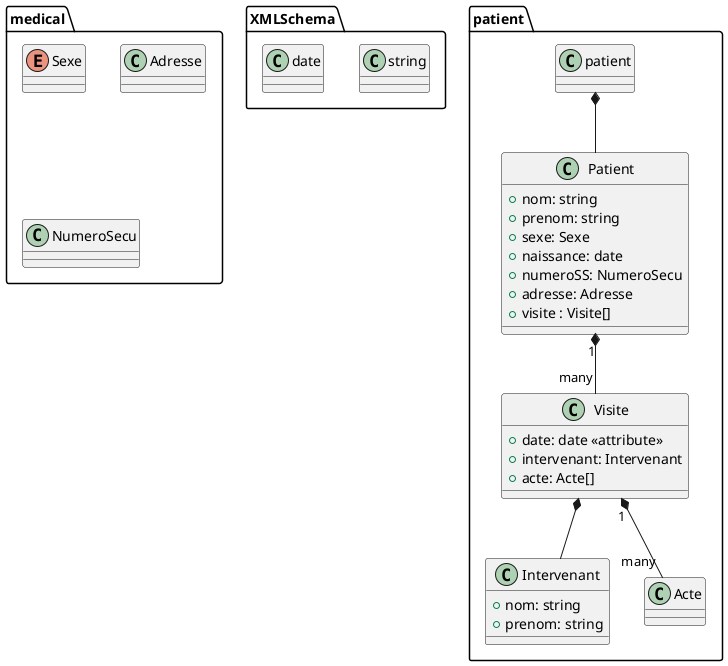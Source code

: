 @startuml

namespace medical {
    enum Sexe
    
    class Adresse
    
    class NumeroSecu
}

namespace XMLSchema {
    class string
    
    class date
}

namespace patient {

    class patient 
 
    class Patient {
        +nom: string
        +prenom: string
        +sexe: Sexe
        +naissance: date
        +numeroSS: NumeroSecu
        +adresse: Adresse
        +visite : Visite[]
    }
    
    class Visite {
        +date: date <<attribute>>
        +intervenant: Intervenant
        +acte: Acte[] 
    }
    
    class Intervenant {
        +nom: string
        +prenom: string
    }
    
    class Acte 
    
    Patient "1" *-- "many" Visite
    Visite *-- Intervenant
    patient *-- Patient
    Visite "1" *-- "many" Acte
}

@enduml
